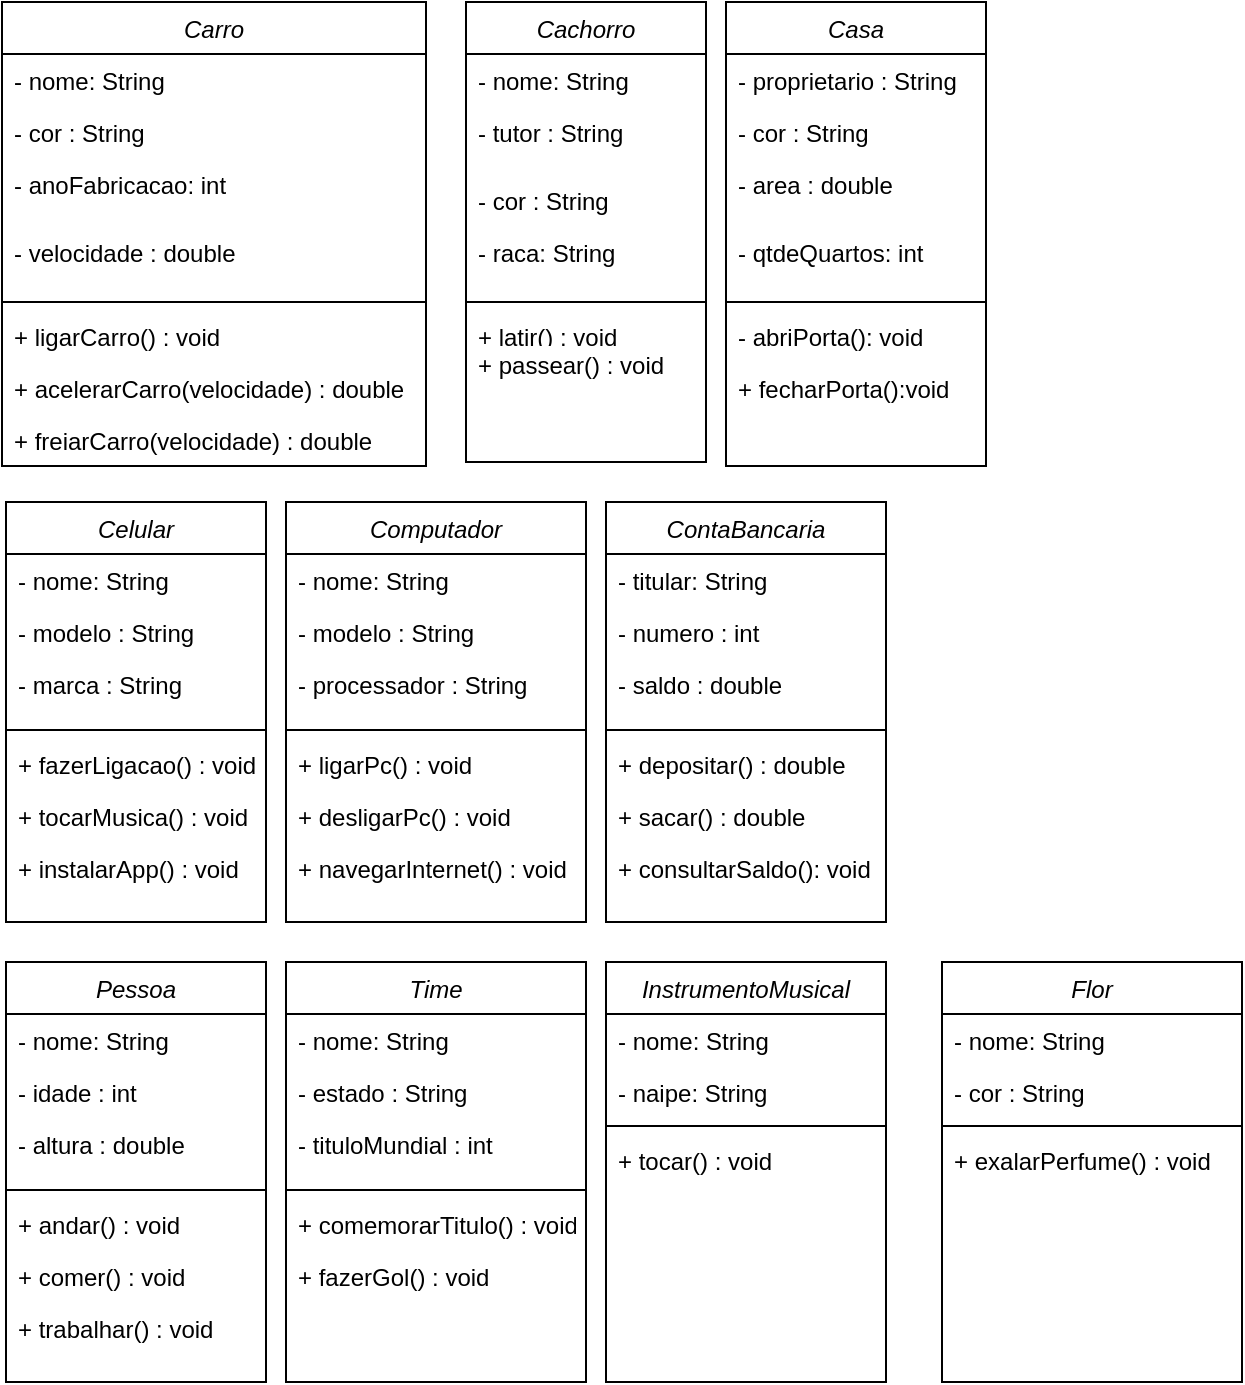 <mxfile version="26.1.1">
  <diagram id="C5RBs43oDa-KdzZeNtuy" name="Page-1">
    <mxGraphModel dx="666" dy="3919" grid="1" gridSize="10" guides="1" tooltips="1" connect="1" arrows="1" fold="1" page="1" pageScale="1" pageWidth="827" pageHeight="1169" math="0" shadow="0">
      <root>
        <mxCell id="WIyWlLk6GJQsqaUBKTNV-0" />
        <mxCell id="WIyWlLk6GJQsqaUBKTNV-1" parent="WIyWlLk6GJQsqaUBKTNV-0" />
        <mxCell id="zkfFHV4jXpPFQw0GAbJ--0" value="Carro" style="swimlane;fontStyle=2;align=center;verticalAlign=top;childLayout=stackLayout;horizontal=1;startSize=26;horizontalStack=0;resizeParent=1;resizeLast=0;collapsible=1;marginBottom=0;rounded=0;shadow=0;strokeWidth=1;" parent="WIyWlLk6GJQsqaUBKTNV-1" vertex="1">
          <mxGeometry x="30" y="-2500" width="212" height="232" as="geometry">
            <mxRectangle x="230" y="140" width="160" height="26" as="alternateBounds" />
          </mxGeometry>
        </mxCell>
        <mxCell id="zkfFHV4jXpPFQw0GAbJ--1" value="- nome: String" style="text;align=left;verticalAlign=top;spacingLeft=4;spacingRight=4;overflow=hidden;rotatable=0;points=[[0,0.5],[1,0.5]];portConstraint=eastwest;" parent="zkfFHV4jXpPFQw0GAbJ--0" vertex="1">
          <mxGeometry y="26" width="212" height="26" as="geometry" />
        </mxCell>
        <mxCell id="zkfFHV4jXpPFQw0GAbJ--2" value="- cor : String" style="text;align=left;verticalAlign=top;spacingLeft=4;spacingRight=4;overflow=hidden;rotatable=0;points=[[0,0.5],[1,0.5]];portConstraint=eastwest;rounded=0;shadow=0;html=0;" parent="zkfFHV4jXpPFQw0GAbJ--0" vertex="1">
          <mxGeometry y="52" width="212" height="26" as="geometry" />
        </mxCell>
        <mxCell id="zkfFHV4jXpPFQw0GAbJ--3" value="- anoFabricacao: int" style="text;align=left;verticalAlign=top;spacingLeft=4;spacingRight=4;overflow=hidden;rotatable=0;points=[[0,0.5],[1,0.5]];portConstraint=eastwest;rounded=0;shadow=0;html=0;" parent="zkfFHV4jXpPFQw0GAbJ--0" vertex="1">
          <mxGeometry y="78" width="212" height="34" as="geometry" />
        </mxCell>
        <mxCell id="XZWh5QKXfQ9_2ZvwQQ3--0" value="- velocidade : double" style="text;align=left;verticalAlign=top;spacingLeft=4;spacingRight=4;overflow=hidden;rotatable=0;points=[[0,0.5],[1,0.5]];portConstraint=eastwest;rounded=0;shadow=0;html=0;" parent="zkfFHV4jXpPFQw0GAbJ--0" vertex="1">
          <mxGeometry y="112" width="212" height="34" as="geometry" />
        </mxCell>
        <mxCell id="zkfFHV4jXpPFQw0GAbJ--4" value="" style="line;html=1;strokeWidth=1;align=left;verticalAlign=middle;spacingTop=-1;spacingLeft=3;spacingRight=3;rotatable=0;labelPosition=right;points=[];portConstraint=eastwest;" parent="zkfFHV4jXpPFQw0GAbJ--0" vertex="1">
          <mxGeometry y="146" width="212" height="8" as="geometry" />
        </mxCell>
        <mxCell id="zkfFHV4jXpPFQw0GAbJ--5" value="+ ligarCarro() : void" style="text;align=left;verticalAlign=top;spacingLeft=4;spacingRight=4;overflow=hidden;rotatable=0;points=[[0,0.5],[1,0.5]];portConstraint=eastwest;" parent="zkfFHV4jXpPFQw0GAbJ--0" vertex="1">
          <mxGeometry y="154" width="212" height="26" as="geometry" />
        </mxCell>
        <mxCell id="XZWh5QKXfQ9_2ZvwQQ3--1" value="+ acelerarCarro(velocidade) : double" style="text;align=left;verticalAlign=top;spacingLeft=4;spacingRight=4;overflow=hidden;rotatable=0;points=[[0,0.5],[1,0.5]];portConstraint=eastwest;" parent="zkfFHV4jXpPFQw0GAbJ--0" vertex="1">
          <mxGeometry y="180" width="212" height="26" as="geometry" />
        </mxCell>
        <mxCell id="XZWh5QKXfQ9_2ZvwQQ3--2" value="+ freiarCarro(velocidade) : double" style="text;align=left;verticalAlign=top;spacingLeft=4;spacingRight=4;overflow=hidden;rotatable=0;points=[[0,0.5],[1,0.5]];portConstraint=eastwest;" parent="zkfFHV4jXpPFQw0GAbJ--0" vertex="1">
          <mxGeometry y="206" width="212" height="26" as="geometry" />
        </mxCell>
        <mxCell id="XZWh5QKXfQ9_2ZvwQQ3--3" value="Cachorro" style="swimlane;fontStyle=2;align=center;verticalAlign=top;childLayout=stackLayout;horizontal=1;startSize=26;horizontalStack=0;resizeParent=1;resizeLast=0;collapsible=1;marginBottom=0;rounded=0;shadow=0;strokeWidth=1;" parent="WIyWlLk6GJQsqaUBKTNV-1" vertex="1">
          <mxGeometry x="262" y="-2500" width="120" height="230" as="geometry">
            <mxRectangle x="230" y="140" width="160" height="26" as="alternateBounds" />
          </mxGeometry>
        </mxCell>
        <mxCell id="XZWh5QKXfQ9_2ZvwQQ3--4" value="- nome: String" style="text;align=left;verticalAlign=top;spacingLeft=4;spacingRight=4;overflow=hidden;rotatable=0;points=[[0,0.5],[1,0.5]];portConstraint=eastwest;" parent="XZWh5QKXfQ9_2ZvwQQ3--3" vertex="1">
          <mxGeometry y="26" width="120" height="26" as="geometry" />
        </mxCell>
        <mxCell id="XZWh5QKXfQ9_2ZvwQQ3--7" value="- tutor : String" style="text;align=left;verticalAlign=top;spacingLeft=4;spacingRight=4;overflow=hidden;rotatable=0;points=[[0,0.5],[1,0.5]];portConstraint=eastwest;rounded=0;shadow=0;html=0;" parent="XZWh5QKXfQ9_2ZvwQQ3--3" vertex="1">
          <mxGeometry y="52" width="120" height="34" as="geometry" />
        </mxCell>
        <mxCell id="XZWh5QKXfQ9_2ZvwQQ3--5" value="- cor : String" style="text;align=left;verticalAlign=top;spacingLeft=4;spacingRight=4;overflow=hidden;rotatable=0;points=[[0,0.5],[1,0.5]];portConstraint=eastwest;rounded=0;shadow=0;html=0;" parent="XZWh5QKXfQ9_2ZvwQQ3--3" vertex="1">
          <mxGeometry y="86" width="120" height="26" as="geometry" />
        </mxCell>
        <mxCell id="XZWh5QKXfQ9_2ZvwQQ3--6" value="- raca: String" style="text;align=left;verticalAlign=top;spacingLeft=4;spacingRight=4;overflow=hidden;rotatable=0;points=[[0,0.5],[1,0.5]];portConstraint=eastwest;rounded=0;shadow=0;html=0;" parent="XZWh5QKXfQ9_2ZvwQQ3--3" vertex="1">
          <mxGeometry y="112" width="120" height="34" as="geometry" />
        </mxCell>
        <mxCell id="XZWh5QKXfQ9_2ZvwQQ3--8" value="" style="line;html=1;strokeWidth=1;align=left;verticalAlign=middle;spacingTop=-1;spacingLeft=3;spacingRight=3;rotatable=0;labelPosition=right;points=[];portConstraint=eastwest;" parent="XZWh5QKXfQ9_2ZvwQQ3--3" vertex="1">
          <mxGeometry y="146" width="120" height="8" as="geometry" />
        </mxCell>
        <mxCell id="XZWh5QKXfQ9_2ZvwQQ3--9" value="+ latir() : void" style="text;align=left;verticalAlign=top;spacingLeft=4;spacingRight=4;overflow=hidden;rotatable=0;points=[[0,0.5],[1,0.5]];portConstraint=eastwest;" parent="XZWh5QKXfQ9_2ZvwQQ3--3" vertex="1">
          <mxGeometry y="154" width="120" height="14" as="geometry" />
        </mxCell>
        <mxCell id="XZWh5QKXfQ9_2ZvwQQ3--10" value="+ passear() : void" style="text;align=left;verticalAlign=top;spacingLeft=4;spacingRight=4;overflow=hidden;rotatable=0;points=[[0,0.5],[1,0.5]];portConstraint=eastwest;" parent="XZWh5QKXfQ9_2ZvwQQ3--3" vertex="1">
          <mxGeometry y="168" width="120" height="26" as="geometry" />
        </mxCell>
        <mxCell id="XZWh5QKXfQ9_2ZvwQQ3--12" value="Casa" style="swimlane;fontStyle=2;align=center;verticalAlign=top;childLayout=stackLayout;horizontal=1;startSize=26;horizontalStack=0;resizeParent=1;resizeLast=0;collapsible=1;marginBottom=0;rounded=0;shadow=0;strokeWidth=1;" parent="WIyWlLk6GJQsqaUBKTNV-1" vertex="1">
          <mxGeometry x="392" y="-2500" width="130" height="232" as="geometry">
            <mxRectangle x="230" y="140" width="160" height="26" as="alternateBounds" />
          </mxGeometry>
        </mxCell>
        <mxCell id="XZWh5QKXfQ9_2ZvwQQ3--21" value="- proprietario : String" style="text;align=left;verticalAlign=top;spacingLeft=4;spacingRight=4;overflow=hidden;rotatable=0;points=[[0,0.5],[1,0.5]];portConstraint=eastwest;rounded=0;shadow=0;html=0;" parent="XZWh5QKXfQ9_2ZvwQQ3--12" vertex="1">
          <mxGeometry y="26" width="130" height="26" as="geometry" />
        </mxCell>
        <mxCell id="XZWh5QKXfQ9_2ZvwQQ3--14" value="- cor : String" style="text;align=left;verticalAlign=top;spacingLeft=4;spacingRight=4;overflow=hidden;rotatable=0;points=[[0,0.5],[1,0.5]];portConstraint=eastwest;rounded=0;shadow=0;html=0;" parent="XZWh5QKXfQ9_2ZvwQQ3--12" vertex="1">
          <mxGeometry y="52" width="130" height="26" as="geometry" />
        </mxCell>
        <mxCell id="XZWh5QKXfQ9_2ZvwQQ3--15" value="- area : double" style="text;align=left;verticalAlign=top;spacingLeft=4;spacingRight=4;overflow=hidden;rotatable=0;points=[[0,0.5],[1,0.5]];portConstraint=eastwest;rounded=0;shadow=0;html=0;" parent="XZWh5QKXfQ9_2ZvwQQ3--12" vertex="1">
          <mxGeometry y="78" width="130" height="34" as="geometry" />
        </mxCell>
        <mxCell id="XZWh5QKXfQ9_2ZvwQQ3--16" value="- qtdeQuartos: int" style="text;align=left;verticalAlign=top;spacingLeft=4;spacingRight=4;overflow=hidden;rotatable=0;points=[[0,0.5],[1,0.5]];portConstraint=eastwest;rounded=0;shadow=0;html=0;" parent="XZWh5QKXfQ9_2ZvwQQ3--12" vertex="1">
          <mxGeometry y="112" width="130" height="34" as="geometry" />
        </mxCell>
        <mxCell id="XZWh5QKXfQ9_2ZvwQQ3--17" value="" style="line;html=1;strokeWidth=1;align=left;verticalAlign=middle;spacingTop=-1;spacingLeft=3;spacingRight=3;rotatable=0;labelPosition=right;points=[];portConstraint=eastwest;" parent="XZWh5QKXfQ9_2ZvwQQ3--12" vertex="1">
          <mxGeometry y="146" width="130" height="8" as="geometry" />
        </mxCell>
        <mxCell id="XZWh5QKXfQ9_2ZvwQQ3--18" value="- abriPorta(): void" style="text;align=left;verticalAlign=top;spacingLeft=4;spacingRight=4;overflow=hidden;rotatable=0;points=[[0,0.5],[1,0.5]];portConstraint=eastwest;" parent="XZWh5QKXfQ9_2ZvwQQ3--12" vertex="1">
          <mxGeometry y="154" width="130" height="26" as="geometry" />
        </mxCell>
        <mxCell id="XZWh5QKXfQ9_2ZvwQQ3--19" value="+ fecharPorta():void" style="text;align=left;verticalAlign=top;spacingLeft=4;spacingRight=4;overflow=hidden;rotatable=0;points=[[0,0.5],[1,0.5]];portConstraint=eastwest;" parent="XZWh5QKXfQ9_2ZvwQQ3--12" vertex="1">
          <mxGeometry y="180" width="130" height="26" as="geometry" />
        </mxCell>
        <mxCell id="88v7xjzpwn3SjRubBwqm-0" value="Celular" style="swimlane;fontStyle=2;align=center;verticalAlign=top;childLayout=stackLayout;horizontal=1;startSize=26;horizontalStack=0;resizeParent=1;resizeLast=0;collapsible=1;marginBottom=0;rounded=0;shadow=0;strokeWidth=1;" parent="WIyWlLk6GJQsqaUBKTNV-1" vertex="1">
          <mxGeometry x="32" y="-2250" width="130" height="210" as="geometry">
            <mxRectangle x="230" y="140" width="160" height="26" as="alternateBounds" />
          </mxGeometry>
        </mxCell>
        <mxCell id="88v7xjzpwn3SjRubBwqm-1" value="- nome: String" style="text;align=left;verticalAlign=top;spacingLeft=4;spacingRight=4;overflow=hidden;rotatable=0;points=[[0,0.5],[1,0.5]];portConstraint=eastwest;" parent="88v7xjzpwn3SjRubBwqm-0" vertex="1">
          <mxGeometry y="26" width="130" height="26" as="geometry" />
        </mxCell>
        <mxCell id="88v7xjzpwn3SjRubBwqm-2" value="- modelo : String" style="text;align=left;verticalAlign=top;spacingLeft=4;spacingRight=4;overflow=hidden;rotatable=0;points=[[0,0.5],[1,0.5]];portConstraint=eastwest;rounded=0;shadow=0;html=0;" parent="88v7xjzpwn3SjRubBwqm-0" vertex="1">
          <mxGeometry y="52" width="130" height="26" as="geometry" />
        </mxCell>
        <mxCell id="88v7xjzpwn3SjRubBwqm-3" value="- marca : String" style="text;align=left;verticalAlign=top;spacingLeft=4;spacingRight=4;overflow=hidden;rotatable=0;points=[[0,0.5],[1,0.5]];portConstraint=eastwest;rounded=0;shadow=0;html=0;" parent="88v7xjzpwn3SjRubBwqm-0" vertex="1">
          <mxGeometry y="78" width="130" height="32" as="geometry" />
        </mxCell>
        <mxCell id="88v7xjzpwn3SjRubBwqm-5" value="" style="line;html=1;strokeWidth=1;align=left;verticalAlign=middle;spacingTop=-1;spacingLeft=3;spacingRight=3;rotatable=0;labelPosition=right;points=[];portConstraint=eastwest;" parent="88v7xjzpwn3SjRubBwqm-0" vertex="1">
          <mxGeometry y="110" width="130" height="8" as="geometry" />
        </mxCell>
        <mxCell id="88v7xjzpwn3SjRubBwqm-6" value="+ fazerLigacao() : void" style="text;align=left;verticalAlign=top;spacingLeft=4;spacingRight=4;overflow=hidden;rotatable=0;points=[[0,0.5],[1,0.5]];portConstraint=eastwest;" parent="88v7xjzpwn3SjRubBwqm-0" vertex="1">
          <mxGeometry y="118" width="130" height="26" as="geometry" />
        </mxCell>
        <mxCell id="88v7xjzpwn3SjRubBwqm-7" value="+ tocarMusica() : void" style="text;align=left;verticalAlign=top;spacingLeft=4;spacingRight=4;overflow=hidden;rotatable=0;points=[[0,0.5],[1,0.5]];portConstraint=eastwest;" parent="88v7xjzpwn3SjRubBwqm-0" vertex="1">
          <mxGeometry y="144" width="130" height="26" as="geometry" />
        </mxCell>
        <mxCell id="88v7xjzpwn3SjRubBwqm-8" value="+ instalarApp() : void" style="text;align=left;verticalAlign=top;spacingLeft=4;spacingRight=4;overflow=hidden;rotatable=0;points=[[0,0.5],[1,0.5]];portConstraint=eastwest;" parent="88v7xjzpwn3SjRubBwqm-0" vertex="1">
          <mxGeometry y="170" width="130" height="26" as="geometry" />
        </mxCell>
        <mxCell id="88v7xjzpwn3SjRubBwqm-9" value="Computador" style="swimlane;fontStyle=2;align=center;verticalAlign=top;childLayout=stackLayout;horizontal=1;startSize=26;horizontalStack=0;resizeParent=1;resizeLast=0;collapsible=1;marginBottom=0;rounded=0;shadow=0;strokeWidth=1;" parent="WIyWlLk6GJQsqaUBKTNV-1" vertex="1">
          <mxGeometry x="172" y="-2250" width="150" height="210" as="geometry">
            <mxRectangle x="230" y="140" width="160" height="26" as="alternateBounds" />
          </mxGeometry>
        </mxCell>
        <mxCell id="88v7xjzpwn3SjRubBwqm-10" value="- nome: String" style="text;align=left;verticalAlign=top;spacingLeft=4;spacingRight=4;overflow=hidden;rotatable=0;points=[[0,0.5],[1,0.5]];portConstraint=eastwest;" parent="88v7xjzpwn3SjRubBwqm-9" vertex="1">
          <mxGeometry y="26" width="150" height="26" as="geometry" />
        </mxCell>
        <mxCell id="88v7xjzpwn3SjRubBwqm-11" value="- modelo : String" style="text;align=left;verticalAlign=top;spacingLeft=4;spacingRight=4;overflow=hidden;rotatable=0;points=[[0,0.5],[1,0.5]];portConstraint=eastwest;rounded=0;shadow=0;html=0;" parent="88v7xjzpwn3SjRubBwqm-9" vertex="1">
          <mxGeometry y="52" width="150" height="26" as="geometry" />
        </mxCell>
        <mxCell id="88v7xjzpwn3SjRubBwqm-12" value="- processador : String" style="text;align=left;verticalAlign=top;spacingLeft=4;spacingRight=4;overflow=hidden;rotatable=0;points=[[0,0.5],[1,0.5]];portConstraint=eastwest;rounded=0;shadow=0;html=0;" parent="88v7xjzpwn3SjRubBwqm-9" vertex="1">
          <mxGeometry y="78" width="150" height="32" as="geometry" />
        </mxCell>
        <mxCell id="88v7xjzpwn3SjRubBwqm-13" value="" style="line;html=1;strokeWidth=1;align=left;verticalAlign=middle;spacingTop=-1;spacingLeft=3;spacingRight=3;rotatable=0;labelPosition=right;points=[];portConstraint=eastwest;" parent="88v7xjzpwn3SjRubBwqm-9" vertex="1">
          <mxGeometry y="110" width="150" height="8" as="geometry" />
        </mxCell>
        <mxCell id="88v7xjzpwn3SjRubBwqm-14" value="+ ligarPc() : void" style="text;align=left;verticalAlign=top;spacingLeft=4;spacingRight=4;overflow=hidden;rotatable=0;points=[[0,0.5],[1,0.5]];portConstraint=eastwest;" parent="88v7xjzpwn3SjRubBwqm-9" vertex="1">
          <mxGeometry y="118" width="150" height="26" as="geometry" />
        </mxCell>
        <mxCell id="88v7xjzpwn3SjRubBwqm-15" value="+ desligarPc() : void" style="text;align=left;verticalAlign=top;spacingLeft=4;spacingRight=4;overflow=hidden;rotatable=0;points=[[0,0.5],[1,0.5]];portConstraint=eastwest;" parent="88v7xjzpwn3SjRubBwqm-9" vertex="1">
          <mxGeometry y="144" width="150" height="26" as="geometry" />
        </mxCell>
        <mxCell id="88v7xjzpwn3SjRubBwqm-16" value="+ navegarInternet() : void" style="text;align=left;verticalAlign=top;spacingLeft=4;spacingRight=4;overflow=hidden;rotatable=0;points=[[0,0.5],[1,0.5]];portConstraint=eastwest;" parent="88v7xjzpwn3SjRubBwqm-9" vertex="1">
          <mxGeometry y="170" width="150" height="26" as="geometry" />
        </mxCell>
        <mxCell id="88v7xjzpwn3SjRubBwqm-17" value="ContaBancaria" style="swimlane;fontStyle=2;align=center;verticalAlign=top;childLayout=stackLayout;horizontal=1;startSize=26;horizontalStack=0;resizeParent=1;resizeLast=0;collapsible=1;marginBottom=0;rounded=0;shadow=0;strokeWidth=1;" parent="WIyWlLk6GJQsqaUBKTNV-1" vertex="1">
          <mxGeometry x="332" y="-2250" width="140" height="210" as="geometry">
            <mxRectangle x="230" y="140" width="160" height="26" as="alternateBounds" />
          </mxGeometry>
        </mxCell>
        <mxCell id="88v7xjzpwn3SjRubBwqm-18" value="- titular: String" style="text;align=left;verticalAlign=top;spacingLeft=4;spacingRight=4;overflow=hidden;rotatable=0;points=[[0,0.5],[1,0.5]];portConstraint=eastwest;" parent="88v7xjzpwn3SjRubBwqm-17" vertex="1">
          <mxGeometry y="26" width="140" height="26" as="geometry" />
        </mxCell>
        <mxCell id="88v7xjzpwn3SjRubBwqm-19" value="- numero : int" style="text;align=left;verticalAlign=top;spacingLeft=4;spacingRight=4;overflow=hidden;rotatable=0;points=[[0,0.5],[1,0.5]];portConstraint=eastwest;rounded=0;shadow=0;html=0;" parent="88v7xjzpwn3SjRubBwqm-17" vertex="1">
          <mxGeometry y="52" width="140" height="26" as="geometry" />
        </mxCell>
        <mxCell id="88v7xjzpwn3SjRubBwqm-20" value="- saldo : double" style="text;align=left;verticalAlign=top;spacingLeft=4;spacingRight=4;overflow=hidden;rotatable=0;points=[[0,0.5],[1,0.5]];portConstraint=eastwest;rounded=0;shadow=0;html=0;" parent="88v7xjzpwn3SjRubBwqm-17" vertex="1">
          <mxGeometry y="78" width="140" height="32" as="geometry" />
        </mxCell>
        <mxCell id="88v7xjzpwn3SjRubBwqm-21" value="" style="line;html=1;strokeWidth=1;align=left;verticalAlign=middle;spacingTop=-1;spacingLeft=3;spacingRight=3;rotatable=0;labelPosition=right;points=[];portConstraint=eastwest;" parent="88v7xjzpwn3SjRubBwqm-17" vertex="1">
          <mxGeometry y="110" width="140" height="8" as="geometry" />
        </mxCell>
        <mxCell id="88v7xjzpwn3SjRubBwqm-22" value="+ depositar() : double" style="text;align=left;verticalAlign=top;spacingLeft=4;spacingRight=4;overflow=hidden;rotatable=0;points=[[0,0.5],[1,0.5]];portConstraint=eastwest;" parent="88v7xjzpwn3SjRubBwqm-17" vertex="1">
          <mxGeometry y="118" width="140" height="26" as="geometry" />
        </mxCell>
        <mxCell id="88v7xjzpwn3SjRubBwqm-23" value="+ sacar() : double" style="text;align=left;verticalAlign=top;spacingLeft=4;spacingRight=4;overflow=hidden;rotatable=0;points=[[0,0.5],[1,0.5]];portConstraint=eastwest;" parent="88v7xjzpwn3SjRubBwqm-17" vertex="1">
          <mxGeometry y="144" width="140" height="26" as="geometry" />
        </mxCell>
        <mxCell id="88v7xjzpwn3SjRubBwqm-24" value="+ consultarSaldo(): void" style="text;align=left;verticalAlign=top;spacingLeft=4;spacingRight=4;overflow=hidden;rotatable=0;points=[[0,0.5],[1,0.5]];portConstraint=eastwest;" parent="88v7xjzpwn3SjRubBwqm-17" vertex="1">
          <mxGeometry y="170" width="140" height="26" as="geometry" />
        </mxCell>
        <mxCell id="88v7xjzpwn3SjRubBwqm-25" value="Flor" style="swimlane;fontStyle=2;align=center;verticalAlign=top;childLayout=stackLayout;horizontal=1;startSize=26;horizontalStack=0;resizeParent=1;resizeLast=0;collapsible=1;marginBottom=0;rounded=0;shadow=0;strokeWidth=1;" parent="WIyWlLk6GJQsqaUBKTNV-1" vertex="1">
          <mxGeometry x="500" y="-2020" width="150" height="210" as="geometry">
            <mxRectangle x="230" y="140" width="160" height="26" as="alternateBounds" />
          </mxGeometry>
        </mxCell>
        <mxCell id="88v7xjzpwn3SjRubBwqm-26" value="- nome: String" style="text;align=left;verticalAlign=top;spacingLeft=4;spacingRight=4;overflow=hidden;rotatable=0;points=[[0,0.5],[1,0.5]];portConstraint=eastwest;" parent="88v7xjzpwn3SjRubBwqm-25" vertex="1">
          <mxGeometry y="26" width="150" height="26" as="geometry" />
        </mxCell>
        <mxCell id="88v7xjzpwn3SjRubBwqm-27" value="- cor : String" style="text;align=left;verticalAlign=top;spacingLeft=4;spacingRight=4;overflow=hidden;rotatable=0;points=[[0,0.5],[1,0.5]];portConstraint=eastwest;rounded=0;shadow=0;html=0;" parent="88v7xjzpwn3SjRubBwqm-25" vertex="1">
          <mxGeometry y="52" width="150" height="26" as="geometry" />
        </mxCell>
        <mxCell id="88v7xjzpwn3SjRubBwqm-29" value="" style="line;html=1;strokeWidth=1;align=left;verticalAlign=middle;spacingTop=-1;spacingLeft=3;spacingRight=3;rotatable=0;labelPosition=right;points=[];portConstraint=eastwest;" parent="88v7xjzpwn3SjRubBwqm-25" vertex="1">
          <mxGeometry y="78" width="150" height="8" as="geometry" />
        </mxCell>
        <mxCell id="88v7xjzpwn3SjRubBwqm-30" value="+ exalarPerfume() : void" style="text;align=left;verticalAlign=top;spacingLeft=4;spacingRight=4;overflow=hidden;rotatable=0;points=[[0,0.5],[1,0.5]];portConstraint=eastwest;" parent="88v7xjzpwn3SjRubBwqm-25" vertex="1">
          <mxGeometry y="86" width="150" height="26" as="geometry" />
        </mxCell>
        <mxCell id="88v7xjzpwn3SjRubBwqm-35" value="Pessoa" style="swimlane;fontStyle=2;align=center;verticalAlign=top;childLayout=stackLayout;horizontal=1;startSize=26;horizontalStack=0;resizeParent=1;resizeLast=0;collapsible=1;marginBottom=0;rounded=0;shadow=0;strokeWidth=1;" parent="WIyWlLk6GJQsqaUBKTNV-1" vertex="1">
          <mxGeometry x="32" y="-2020" width="130" height="210" as="geometry">
            <mxRectangle x="230" y="140" width="160" height="26" as="alternateBounds" />
          </mxGeometry>
        </mxCell>
        <mxCell id="88v7xjzpwn3SjRubBwqm-36" value="- nome: String" style="text;align=left;verticalAlign=top;spacingLeft=4;spacingRight=4;overflow=hidden;rotatable=0;points=[[0,0.5],[1,0.5]];portConstraint=eastwest;" parent="88v7xjzpwn3SjRubBwqm-35" vertex="1">
          <mxGeometry y="26" width="130" height="26" as="geometry" />
        </mxCell>
        <mxCell id="88v7xjzpwn3SjRubBwqm-37" value="- idade : int" style="text;align=left;verticalAlign=top;spacingLeft=4;spacingRight=4;overflow=hidden;rotatable=0;points=[[0,0.5],[1,0.5]];portConstraint=eastwest;rounded=0;shadow=0;html=0;" parent="88v7xjzpwn3SjRubBwqm-35" vertex="1">
          <mxGeometry y="52" width="130" height="26" as="geometry" />
        </mxCell>
        <mxCell id="88v7xjzpwn3SjRubBwqm-38" value="- altura : double" style="text;align=left;verticalAlign=top;spacingLeft=4;spacingRight=4;overflow=hidden;rotatable=0;points=[[0,0.5],[1,0.5]];portConstraint=eastwest;rounded=0;shadow=0;html=0;" parent="88v7xjzpwn3SjRubBwqm-35" vertex="1">
          <mxGeometry y="78" width="130" height="32" as="geometry" />
        </mxCell>
        <mxCell id="88v7xjzpwn3SjRubBwqm-39" value="" style="line;html=1;strokeWidth=1;align=left;verticalAlign=middle;spacingTop=-1;spacingLeft=3;spacingRight=3;rotatable=0;labelPosition=right;points=[];portConstraint=eastwest;" parent="88v7xjzpwn3SjRubBwqm-35" vertex="1">
          <mxGeometry y="110" width="130" height="8" as="geometry" />
        </mxCell>
        <mxCell id="88v7xjzpwn3SjRubBwqm-40" value="+ andar() : void" style="text;align=left;verticalAlign=top;spacingLeft=4;spacingRight=4;overflow=hidden;rotatable=0;points=[[0,0.5],[1,0.5]];portConstraint=eastwest;" parent="88v7xjzpwn3SjRubBwqm-35" vertex="1">
          <mxGeometry y="118" width="130" height="26" as="geometry" />
        </mxCell>
        <mxCell id="88v7xjzpwn3SjRubBwqm-41" value="+ comer() : void" style="text;align=left;verticalAlign=top;spacingLeft=4;spacingRight=4;overflow=hidden;rotatable=0;points=[[0,0.5],[1,0.5]];portConstraint=eastwest;" parent="88v7xjzpwn3SjRubBwqm-35" vertex="1">
          <mxGeometry y="144" width="130" height="26" as="geometry" />
        </mxCell>
        <mxCell id="88v7xjzpwn3SjRubBwqm-42" value="+ trabalhar() : void" style="text;align=left;verticalAlign=top;spacingLeft=4;spacingRight=4;overflow=hidden;rotatable=0;points=[[0,0.5],[1,0.5]];portConstraint=eastwest;" parent="88v7xjzpwn3SjRubBwqm-35" vertex="1">
          <mxGeometry y="170" width="130" height="26" as="geometry" />
        </mxCell>
        <mxCell id="88v7xjzpwn3SjRubBwqm-43" value="Time" style="swimlane;fontStyle=2;align=center;verticalAlign=top;childLayout=stackLayout;horizontal=1;startSize=26;horizontalStack=0;resizeParent=1;resizeLast=0;collapsible=1;marginBottom=0;rounded=0;shadow=0;strokeWidth=1;" parent="WIyWlLk6GJQsqaUBKTNV-1" vertex="1">
          <mxGeometry x="172" y="-2020" width="150" height="210" as="geometry">
            <mxRectangle x="230" y="140" width="160" height="26" as="alternateBounds" />
          </mxGeometry>
        </mxCell>
        <mxCell id="88v7xjzpwn3SjRubBwqm-44" value="- nome: String" style="text;align=left;verticalAlign=top;spacingLeft=4;spacingRight=4;overflow=hidden;rotatable=0;points=[[0,0.5],[1,0.5]];portConstraint=eastwest;" parent="88v7xjzpwn3SjRubBwqm-43" vertex="1">
          <mxGeometry y="26" width="150" height="26" as="geometry" />
        </mxCell>
        <mxCell id="88v7xjzpwn3SjRubBwqm-45" value="- estado : String" style="text;align=left;verticalAlign=top;spacingLeft=4;spacingRight=4;overflow=hidden;rotatable=0;points=[[0,0.5],[1,0.5]];portConstraint=eastwest;rounded=0;shadow=0;html=0;" parent="88v7xjzpwn3SjRubBwqm-43" vertex="1">
          <mxGeometry y="52" width="150" height="26" as="geometry" />
        </mxCell>
        <mxCell id="88v7xjzpwn3SjRubBwqm-46" value="- tituloMundial : int" style="text;align=left;verticalAlign=top;spacingLeft=4;spacingRight=4;overflow=hidden;rotatable=0;points=[[0,0.5],[1,0.5]];portConstraint=eastwest;rounded=0;shadow=0;html=0;" parent="88v7xjzpwn3SjRubBwqm-43" vertex="1">
          <mxGeometry y="78" width="150" height="32" as="geometry" />
        </mxCell>
        <mxCell id="88v7xjzpwn3SjRubBwqm-47" value="" style="line;html=1;strokeWidth=1;align=left;verticalAlign=middle;spacingTop=-1;spacingLeft=3;spacingRight=3;rotatable=0;labelPosition=right;points=[];portConstraint=eastwest;" parent="88v7xjzpwn3SjRubBwqm-43" vertex="1">
          <mxGeometry y="110" width="150" height="8" as="geometry" />
        </mxCell>
        <mxCell id="88v7xjzpwn3SjRubBwqm-48" value="+ comemorarTitulo() : void" style="text;align=left;verticalAlign=top;spacingLeft=4;spacingRight=4;overflow=hidden;rotatable=0;points=[[0,0.5],[1,0.5]];portConstraint=eastwest;" parent="88v7xjzpwn3SjRubBwqm-43" vertex="1">
          <mxGeometry y="118" width="150" height="26" as="geometry" />
        </mxCell>
        <mxCell id="88v7xjzpwn3SjRubBwqm-49" value="+ fazerGol() : void" style="text;align=left;verticalAlign=top;spacingLeft=4;spacingRight=4;overflow=hidden;rotatable=0;points=[[0,0.5],[1,0.5]];portConstraint=eastwest;" parent="88v7xjzpwn3SjRubBwqm-43" vertex="1">
          <mxGeometry y="144" width="150" height="26" as="geometry" />
        </mxCell>
        <mxCell id="88v7xjzpwn3SjRubBwqm-51" value="InstrumentoMusical" style="swimlane;fontStyle=2;align=center;verticalAlign=top;childLayout=stackLayout;horizontal=1;startSize=26;horizontalStack=0;resizeParent=1;resizeLast=0;collapsible=1;marginBottom=0;rounded=0;shadow=0;strokeWidth=1;" parent="WIyWlLk6GJQsqaUBKTNV-1" vertex="1">
          <mxGeometry x="332" y="-2020" width="140" height="210" as="geometry">
            <mxRectangle x="230" y="140" width="160" height="26" as="alternateBounds" />
          </mxGeometry>
        </mxCell>
        <mxCell id="88v7xjzpwn3SjRubBwqm-52" value="- nome: String" style="text;align=left;verticalAlign=top;spacingLeft=4;spacingRight=4;overflow=hidden;rotatable=0;points=[[0,0.5],[1,0.5]];portConstraint=eastwest;" parent="88v7xjzpwn3SjRubBwqm-51" vertex="1">
          <mxGeometry y="26" width="140" height="26" as="geometry" />
        </mxCell>
        <mxCell id="88v7xjzpwn3SjRubBwqm-59" value="- naipe: String" style="text;align=left;verticalAlign=top;spacingLeft=4;spacingRight=4;overflow=hidden;rotatable=0;points=[[0,0.5],[1,0.5]];portConstraint=eastwest;" parent="88v7xjzpwn3SjRubBwqm-51" vertex="1">
          <mxGeometry y="52" width="140" height="26" as="geometry" />
        </mxCell>
        <mxCell id="88v7xjzpwn3SjRubBwqm-55" value="" style="line;html=1;strokeWidth=1;align=left;verticalAlign=middle;spacingTop=-1;spacingLeft=3;spacingRight=3;rotatable=0;labelPosition=right;points=[];portConstraint=eastwest;" parent="88v7xjzpwn3SjRubBwqm-51" vertex="1">
          <mxGeometry y="78" width="140" height="8" as="geometry" />
        </mxCell>
        <mxCell id="88v7xjzpwn3SjRubBwqm-56" value="+ tocar() : void" style="text;align=left;verticalAlign=top;spacingLeft=4;spacingRight=4;overflow=hidden;rotatable=0;points=[[0,0.5],[1,0.5]];portConstraint=eastwest;" parent="88v7xjzpwn3SjRubBwqm-51" vertex="1">
          <mxGeometry y="86" width="140" height="26" as="geometry" />
        </mxCell>
      </root>
    </mxGraphModel>
  </diagram>
</mxfile>
